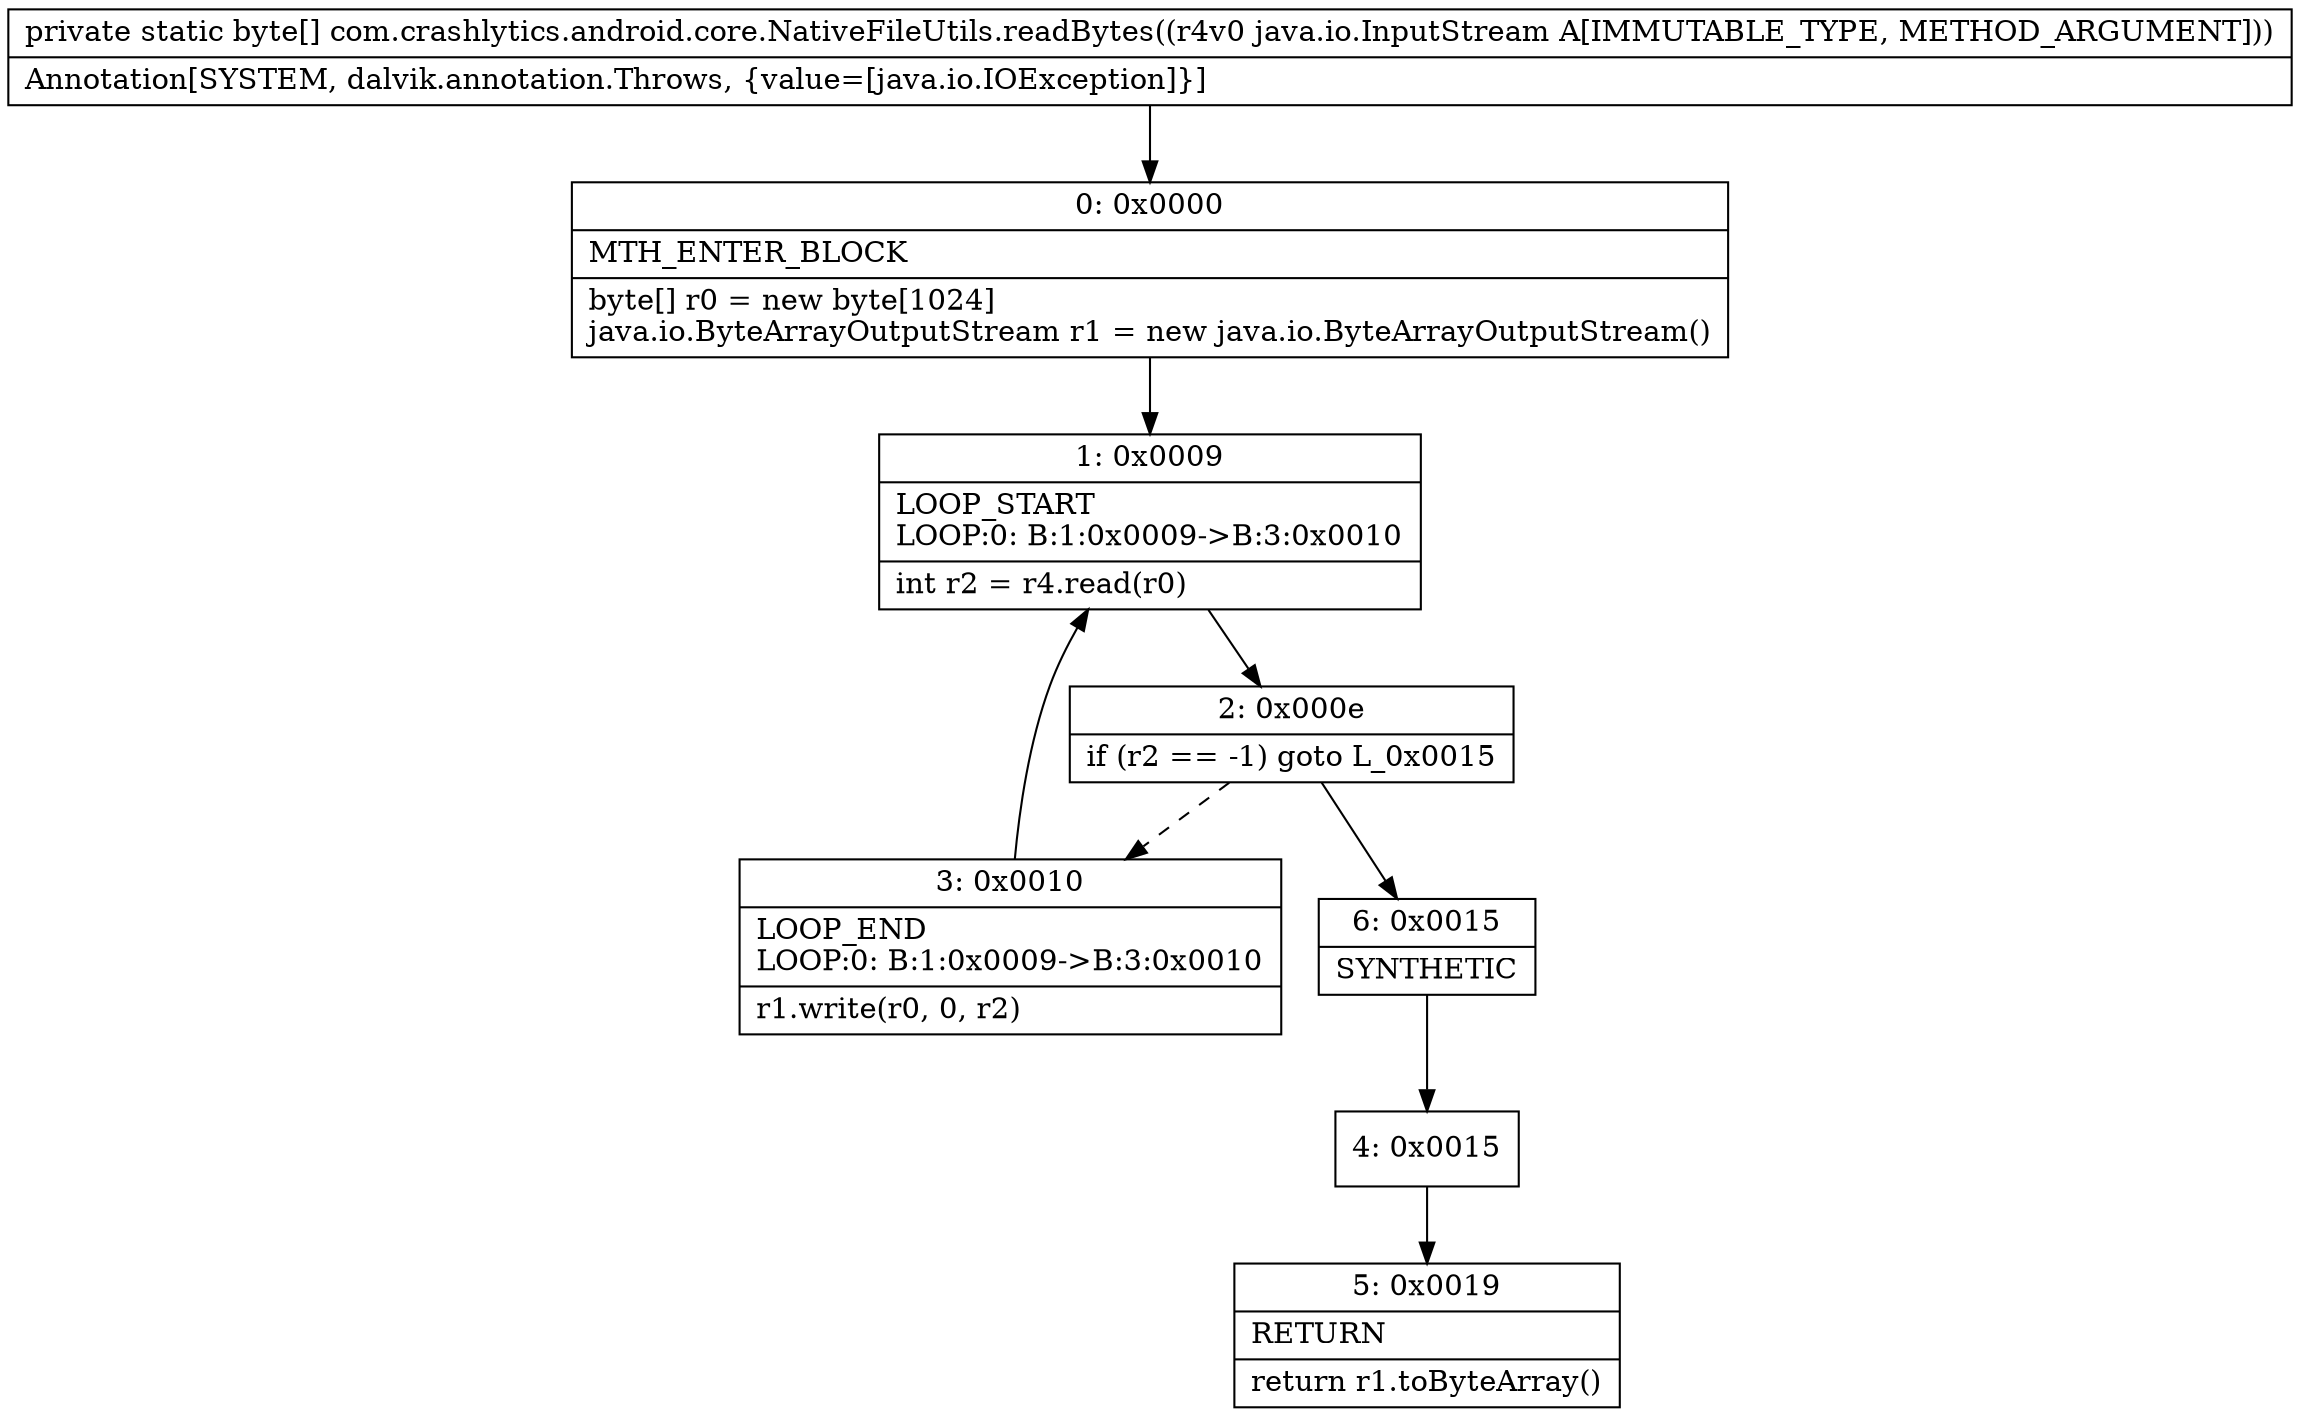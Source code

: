 digraph "CFG forcom.crashlytics.android.core.NativeFileUtils.readBytes(Ljava\/io\/InputStream;)[B" {
Node_0 [shape=record,label="{0\:\ 0x0000|MTH_ENTER_BLOCK\l|byte[] r0 = new byte[1024]\ljava.io.ByteArrayOutputStream r1 = new java.io.ByteArrayOutputStream()\l}"];
Node_1 [shape=record,label="{1\:\ 0x0009|LOOP_START\lLOOP:0: B:1:0x0009\-\>B:3:0x0010\l|int r2 = r4.read(r0)\l}"];
Node_2 [shape=record,label="{2\:\ 0x000e|if (r2 == \-1) goto L_0x0015\l}"];
Node_3 [shape=record,label="{3\:\ 0x0010|LOOP_END\lLOOP:0: B:1:0x0009\-\>B:3:0x0010\l|r1.write(r0, 0, r2)\l}"];
Node_4 [shape=record,label="{4\:\ 0x0015}"];
Node_5 [shape=record,label="{5\:\ 0x0019|RETURN\l|return r1.toByteArray()\l}"];
Node_6 [shape=record,label="{6\:\ 0x0015|SYNTHETIC\l}"];
MethodNode[shape=record,label="{private static byte[] com.crashlytics.android.core.NativeFileUtils.readBytes((r4v0 java.io.InputStream A[IMMUTABLE_TYPE, METHOD_ARGUMENT]))  | Annotation[SYSTEM, dalvik.annotation.Throws, \{value=[java.io.IOException]\}]\l}"];
MethodNode -> Node_0;
Node_0 -> Node_1;
Node_1 -> Node_2;
Node_2 -> Node_3[style=dashed];
Node_2 -> Node_6;
Node_3 -> Node_1;
Node_4 -> Node_5;
Node_6 -> Node_4;
}

